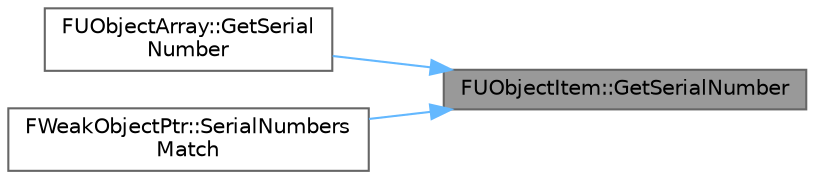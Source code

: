 digraph "FUObjectItem::GetSerialNumber"
{
 // INTERACTIVE_SVG=YES
 // LATEX_PDF_SIZE
  bgcolor="transparent";
  edge [fontname=Helvetica,fontsize=10,labelfontname=Helvetica,labelfontsize=10];
  node [fontname=Helvetica,fontsize=10,shape=box,height=0.2,width=0.4];
  rankdir="RL";
  Node1 [id="Node000001",label="FUObjectItem::GetSerialNumber",height=0.2,width=0.4,color="gray40", fillcolor="grey60", style="filled", fontcolor="black",tooltip=" "];
  Node1 -> Node2 [id="edge1_Node000001_Node000002",dir="back",color="steelblue1",style="solid",tooltip=" "];
  Node2 [id="Node000002",label="FUObjectArray::GetSerial\lNumber",height=0.2,width=0.4,color="grey40", fillcolor="white", style="filled",URL="$db/dec/classFUObjectArray.html#a73955a9997df197ae63b4f5fe963b27f",tooltip="Given a UObject index return the serial number."];
  Node1 -> Node3 [id="edge2_Node000001_Node000003",dir="back",color="steelblue1",style="solid",tooltip=" "];
  Node3 [id="Node000003",label="FWeakObjectPtr::SerialNumbers\lMatch",height=0.2,width=0.4,color="grey40", fillcolor="white", style="filled",URL="$d2/dbe/structFWeakObjectPtr.html#a0fe3fb2a4362f099a7d00cefc8488170",tooltip=" "];
}
